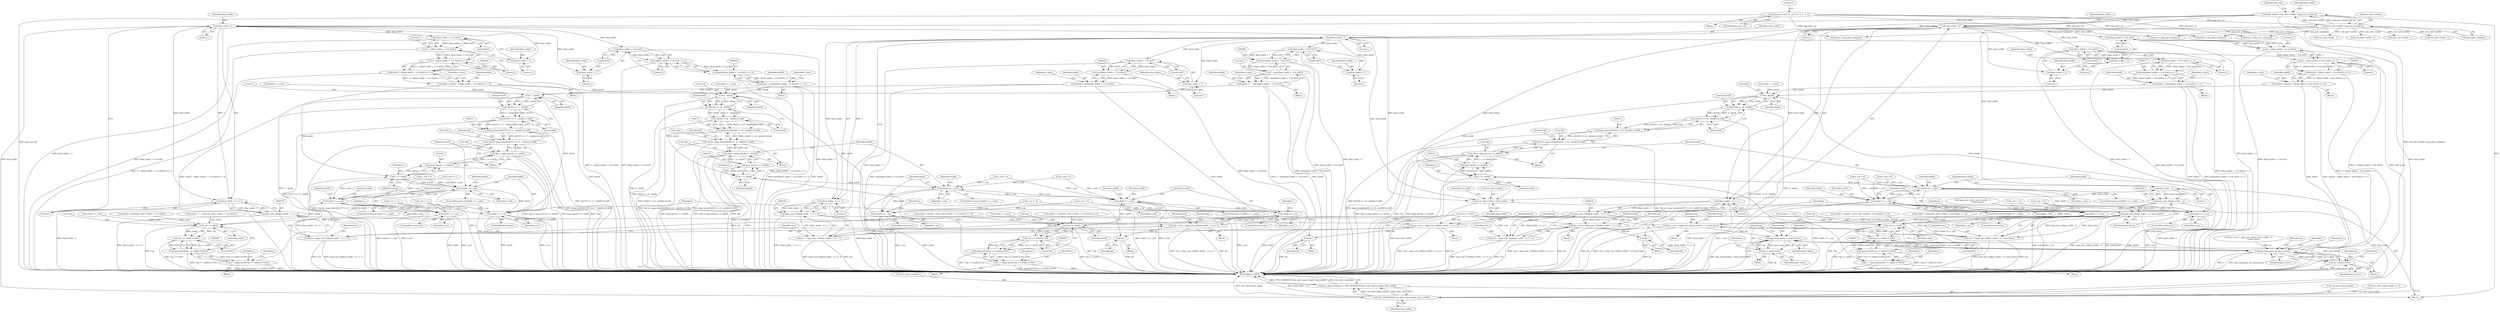 digraph "0_Chrome_7f3d85b096f66870a15b37c2f40b219b2e292693_10@API" {
"1000149" [label="(Call,final_width = row_info->width * png_pass_inc[pass])"];
"1000151" [label="(Call,row_info->width * png_pass_inc[pass])"];
"1000134" [label="(Call,png_pass_inc[7] = {8, 8, 4, 4, 2, 2, 1})"];
"1000187" [label="(Call,final_width - 1)"];
"1000186" [label="(Call,(final_width - 1) >> 3)"];
"1000184" [label="(Call,(png_size_t)((final_width - 1) >> 3))"];
"1000180" [label="(Call,dp = row + (png_size_t)((final_width - 1) >> 3))"];
"1000335" [label="(Call,dp--)"];
"1000182" [label="(Call,row + (png_size_t)((final_width - 1) >> 3))"];
"1000225" [label="(Call,(final_width + 7) & 0x07)"];
"1000223" [label="(Call,(int)((final_width + 7) & 0x07))"];
"1000221" [label="(Call,dshift = (int)((final_width + 7) & 0x07))"];
"1000315" [label="(Call,7 - dshift)"];
"1000313" [label="(Call,0x7f7f >> (7 - dshift))"];
"1000312" [label="(Call,(0x7f7f >> (7 - dshift)) & 0xff)"];
"1000310" [label="(Call,(png_byte)((0x7f7f >> (7 - dshift)) & 0xff))"];
"1000307" [label="(Call,*dp &= (png_byte)((0x7f7f >> (7 - dshift)) & 0xff))"];
"1000319" [label="(Call,*dp |= (png_byte)(v << dshift))"];
"1000324" [label="(Call,v << dshift)"];
"1000322" [label="(Call,(png_byte)(v << dshift))"];
"1000328" [label="(Call,dshift == s_end)"];
"1000338" [label="(Call,dshift += s_inc)"];
"1000342" [label="(Call,sshift == s_end)"];
"1000352" [label="(Call,sshift += s_inc)"];
"1000292" [label="(Call,*sp >> sshift)"];
"1000291" [label="(Call,(*sp >> sshift) & 0x01)"];
"1000289" [label="(Call,(png_byte)((*sp >> sshift) & 0x01))"];
"1000287" [label="(Call,v = (png_byte)((*sp >> sshift) & 0x01))"];
"1000226" [label="(Call,final_width + 7)"];
"1000261" [label="(Call,(final_width + 7) & 0x07)"];
"1000259" [label="(Call,(int)((final_width + 7) & 0x07))"];
"1000257" [label="(Call,7 - (int)((final_width + 7) & 0x07))"];
"1000255" [label="(Call,dshift = 7 - (int)((final_width + 7) & 0x07))"];
"1000262" [label="(Call,final_width + 7)"];
"1000840" [label="(Call,row_info->width = final_width)"];
"1000849" [label="(Call,PNG_ROWBYTES(row_info->pixel_depth, final_width))"];
"1000845" [label="(Call,row_info->rowbytes = PNG_ROWBYTES(row_info->pixel_depth, final_width))"];
"1000380" [label="(Call,final_width - 1)"];
"1000379" [label="(Call,(final_width - 1) >> 2)"];
"1000377" [label="(Call,(png_uint_32)((final_width - 1) >> 2))"];
"1000373" [label="(Call,dp = row + (png_uint_32)((final_width - 1) >> 2))"];
"1000536" [label="(Call,dp--)"];
"1000375" [label="(Call,row + (png_uint_32)((final_width - 1) >> 2))"];
"1000419" [label="(Call,(final_width + 3) & 0x03)"];
"1000418" [label="(Call,((final_width + 3) & 0x03) << 1)"];
"1000416" [label="(Call,(int)(((final_width + 3) & 0x03) << 1))"];
"1000414" [label="(Call,dshift = (int)(((final_width + 3) & 0x03) << 1))"];
"1000516" [label="(Call,6 - dshift)"];
"1000514" [label="(Call,0x3f3f >> (6 - dshift))"];
"1000513" [label="(Call,(0x3f3f >> (6 - dshift)) & 0xff)"];
"1000511" [label="(Call,(png_byte)((0x3f3f >> (6 - dshift)) & 0xff))"];
"1000508" [label="(Call,*dp &= (png_byte)((0x3f3f >> (6 - dshift)) & 0xff))"];
"1000520" [label="(Call,*dp |= (png_byte)(v << dshift))"];
"1000525" [label="(Call,v << dshift)"];
"1000523" [label="(Call,(png_byte)(v << dshift))"];
"1000529" [label="(Call,dshift == s_end)"];
"1000539" [label="(Call,dshift += s_inc)"];
"1000543" [label="(Call,sshift == s_end)"];
"1000553" [label="(Call,sshift += s_inc)"];
"1000493" [label="(Call,*sp >> sshift)"];
"1000492" [label="(Call,(*sp >> sshift) & 0x03)"];
"1000490" [label="(Call,(png_byte)((*sp >> sshift) & 0x03))"];
"1000488" [label="(Call,v = (png_byte)((*sp >> sshift) & 0x03))"];
"1000420" [label="(Call,final_width + 3)"];
"1000459" [label="(Call,(final_width + 3) & 0x03)"];
"1000457" [label="(Call,3 - ((final_width + 3) & 0x03))"];
"1000456" [label="(Call,(3 - ((final_width + 3) & 0x03)) << 1)"];
"1000454" [label="(Call,(int)((3 - ((final_width + 3) & 0x03)) << 1))"];
"1000452" [label="(Call,dshift = (int)((3 - ((final_width + 3) & 0x03)) << 1))"];
"1000460" [label="(Call,final_width + 3)"];
"1000581" [label="(Call,final_width - 1)"];
"1000580" [label="(Call,(final_width - 1) >> 1)"];
"1000578" [label="(Call,(png_size_t)((final_width - 1) >> 1))"];
"1000574" [label="(Call,dp = row + (png_size_t)((final_width - 1) >> 1))"];
"1000737" [label="(Call,dp--)"];
"1000576" [label="(Call,row + (png_size_t)((final_width - 1) >> 1))"];
"1000620" [label="(Call,(final_width + 1) & 0x01)"];
"1000619" [label="(Call,((final_width + 1) & 0x01) << 2)"];
"1000617" [label="(Call,(int)(((final_width + 1) & 0x01) << 2))"];
"1000615" [label="(Call,dshift = (int)(((final_width + 1) & 0x01) << 2))"];
"1000717" [label="(Call,4 - dshift)"];
"1000715" [label="(Call,0xf0f >> (4 - dshift))"];
"1000714" [label="(Call,(0xf0f >> (4 - dshift)) & 0xff)"];
"1000712" [label="(Call,(png_byte)((0xf0f >> (4 - dshift)) & 0xff))"];
"1000709" [label="(Call,*dp &= (png_byte)((0xf0f >> (4 - dshift)) & 0xff))"];
"1000721" [label="(Call,*dp |= (png_byte)(v << dshift))"];
"1000726" [label="(Call,v << dshift)"];
"1000724" [label="(Call,(png_byte)(v << dshift))"];
"1000730" [label="(Call,dshift == s_end)"];
"1000740" [label="(Call,dshift += s_inc)"];
"1000744" [label="(Call,sshift == s_end)"];
"1000754" [label="(Call,sshift += s_inc)"];
"1000693" [label="(Call,*sp >> sshift)"];
"1000692" [label="(Call,(*sp >> sshift) & 0xf)"];
"1000690" [label="(Call,(png_byte)((*sp >> sshift) & 0xf))"];
"1000688" [label="(Call,v = (png_byte)((*sp >> sshift) & 0xf))"];
"1000621" [label="(Call,final_width + 1)"];
"1000660" [label="(Call,(final_width + 1) & 0x01)"];
"1000658" [label="(Call,1 - ((final_width + 1) & 0x01))"];
"1000657" [label="(Call,(1 - ((final_width + 1) & 0x01)) << 2)"];
"1000655" [label="(Call,(int)((1 - ((final_width + 1) & 0x01)) << 2))"];
"1000653" [label="(Call,dshift = (int)((1 - ((final_width + 1) & 0x01)) << 2))"];
"1000661" [label="(Call,final_width + 1)"];
"1000790" [label="(Call,final_width - 1)"];
"1000788" [label="(Call,(png_size_t)(final_width - 1))"];
"1000787" [label="(Call,(png_size_t)(final_width - 1) * pixel_bytes)"];
"1000783" [label="(Call,dp = row + (png_size_t)(final_width - 1) * pixel_bytes)"];
"1000829" [label="(Call,png_memcpy(dp, v, pixel_bytes))"];
"1000815" [label="(Call,png_memcpy(v, sp, pixel_bytes))"];
"1000836" [label="(Call,sp -= pixel_bytes)"];
"1000833" [label="(Call,dp -= pixel_bytes)"];
"1000785" [label="(Call,row + (png_size_t)(final_width - 1) * pixel_bytes)"];
"1000786" [label="(Identifier,row)"];
"1000701" [label="(Identifier,j)"];
"1000382" [label="(Literal,1)"];
"1000257" [label="(Call,7 - (int)((final_width + 7) & 0x07))"];
"1000496" [label="(Identifier,sshift)"];
"1000710" [label="(Call,*dp)"];
"1000326" [label="(Identifier,dshift)"];
"1000513" [label="(Call,(0x3f3f >> (6 - dshift)) & 0xff)"];
"1000295" [label="(Identifier,sshift)"];
"1000730" [label="(Call,dshift == s_end)"];
"1000313" [label="(Call,0x7f7f >> (7 - dshift))"];
"1000690" [label="(Call,(png_byte)((*sp >> sshift) & 0xf))"];
"1000466" [label="(Identifier,s_start)"];
"1000267" [label="(Identifier,s_start)"];
"1000520" [label="(Call,*dp |= (png_byte)(v << dshift))"];
"1000787" [label="(Call,(png_size_t)(final_width - 1) * pixel_bytes)"];
"1000712" [label="(Call,(png_byte)((0xf0f >> (4 - dshift)) & 0xff))"];
"1000662" [label="(Identifier,final_width)"];
"1000829" [label="(Call,png_memcpy(dp, v, pixel_bytes))"];
"1000744" [label="(Call,sshift == s_end)"];
"1000708" [label="(Block,)"];
"1000228" [label="(Literal,7)"];
"1000623" [label="(Literal,1)"];
"1000383" [label="(Literal,2)"];
"1000229" [label="(Literal,0x07)"];
"1000850" [label="(Call,row_info->pixel_depth)"];
"1000269" [label="(Call,s_end = 7)"];
"1000547" [label="(Call,sshift = s_start)"];
"1000511" [label="(Call,(png_byte)((0x3f3f >> (6 - dshift)) & 0xff))"];
"1000137" [label="(Literal,1)"];
"1000255" [label="(Call,dshift = 7 - (int)((final_width + 7) & 0x07))"];
"1000305" [label="(Identifier,j)"];
"1000152" [label="(Call,row_info->width)"];
"1000558" [label="(Block,)"];
"1000468" [label="(Call,s_end = 6)"];
"1000180" [label="(Call,dp = row + (png_size_t)((final_width - 1) >> 3))"];
"1000517" [label="(Literal,6)"];
"1000740" [label="(Call,dshift += s_inc)"];
"1000575" [label="(Identifier,dp)"];
"1000741" [label="(Identifier,dshift)"];
"1000236" [label="(Call,s_inc = -1)"];
"1000329" [label="(Identifier,dshift)"];
"1000696" [label="(Identifier,sshift)"];
"1000521" [label="(Call,*dp)"];
"1000554" [label="(Identifier,sshift)"];
"1000637" [label="(Block,)"];
"1000289" [label="(Call,(png_byte)((*sp >> sshift) & 0x01))"];
"1000743" [label="(ControlStructure,if (sshift == s_end))"];
"1000759" [label="(Block,)"];
"1000420" [label="(Call,final_width + 3)"];
"1000462" [label="(Literal,3)"];
"1000414" [label="(Call,dshift = (int)(((final_width + 3) & 0x03) << 1))"];
"1000416" [label="(Call,(int)(((final_width + 3) & 0x03) << 1))"];
"1000776" [label="(Call,row_info->width - 1)"];
"1000390" [label="(Call,jstop = png_pass_inc[pass])"];
"1000500" [label="(Identifier,j)"];
"1000151" [label="(Call,row_info->width * png_pass_inc[pass])"];
"1000509" [label="(Call,*dp)"];
"1000314" [label="(Literal,0x7f7f)"];
"1000431" [label="(Call,s_inc = -2)"];
"1000854" [label="(MethodReturn,RET)"];
"1000732" [label="(Identifier,s_end)"];
"1000377" [label="(Call,(png_uint_32)((final_width - 1) >> 2))"];
"1000428" [label="(Call,s_end = 0)"];
"1000209" [label="(Block,)"];
"1000325" [label="(Identifier,v)"];
"1000622" [label="(Identifier,final_width)"];
"1000846" [label="(Call,row_info->rowbytes)"];
"1000665" [label="(Literal,2)"];
"1000380" [label="(Call,final_width - 1)"];
"1000391" [label="(Identifier,jstop)"];
"1000135" [label="(Identifier,png_pass_inc)"];
"1000292" [label="(Call,*sp >> sshift)"];
"1000657" [label="(Call,(1 - ((final_width + 1) & 0x01)) << 2)"];
"1000318" [label="(Literal,0xff)"];
"1000456" [label="(Call,(3 - ((final_width + 3) & 0x03)) << 1)"];
"1000291" [label="(Call,(*sp >> sshift) & 0x01)"];
"1000489" [label="(Identifier,v)"];
"1000308" [label="(Call,*dp)"];
"1000454" [label="(Call,(int)((3 - ((final_width + 3) & 0x03)) << 1))"];
"1000150" [label="(Identifier,final_width)"];
"1000336" [label="(Identifier,dp)"];
"1000332" [label="(Call,dshift = s_start)"];
"1000493" [label="(Call,*sp >> sshift)"];
"1000543" [label="(Call,sshift == s_end)"];
"1000351" [label="(ControlStructure,else)"];
"1000288" [label="(Identifier,v)"];
"1000729" [label="(ControlStructure,if (dshift == s_end))"];
"1000333" [label="(Identifier,dshift)"];
"1000327" [label="(ControlStructure,if (dshift == s_end))"];
"1000320" [label="(Call,*dp)"];
"1000754" [label="(Call,sshift += s_inc)"];
"1000506" [label="(Identifier,j)"];
"1000317" [label="(Identifier,dshift)"];
"1000296" [label="(Literal,0x01)"];
"1000337" [label="(ControlStructure,else)"];
"1000322" [label="(Call,(png_byte)(v << dshift))"];
"1000784" [label="(Identifier,dp)"];
"1000746" [label="(Identifier,s_end)"];
"1000263" [label="(Identifier,final_width)"];
"1000621" [label="(Call,final_width + 1)"];
"1000737" [label="(Call,dp--)"];
"1000723" [label="(Identifier,dp)"];
"1000844" [label="(Identifier,final_width)"];
"1000773" [label="(Call,(png_size_t)(row_info->width - 1)\n                * pixel_bytes)"];
"1000593" [label="(Identifier,jstop)"];
"1000658" [label="(Call,1 - ((final_width + 1) & 0x01))"];
"1000818" [label="(Identifier,pixel_bytes)"];
"1000654" [label="(Identifier,dshift)"];
"1000310" [label="(Call,(png_byte)((0x7f7f >> (7 - dshift)) & 0xff))"];
"1000190" [label="(Literal,3)"];
"1000306" [label="(Block,)"];
"1000718" [label="(Literal,4)"];
"1000627" [label="(Identifier,s_start)"];
"1000155" [label="(Call,png_pass_inc[pass])"];
"1000540" [label="(Identifier,dshift)"];
"1000692" [label="(Call,(*sp >> sshift) & 0xf)"];
"1000226" [label="(Call,final_width + 7)"];
"1000534" [label="(Identifier,dshift)"];
"1000716" [label="(Literal,0xf0f)"];
"1000223" [label="(Call,(int)((final_width + 7) & 0x07))"];
"1000796" [label="(Identifier,jstop)"];
"1000415" [label="(Identifier,dshift)"];
"1000663" [label="(Literal,1)"];
"1000519" [label="(Literal,0xff)"];
"1000347" [label="(Identifier,sshift)"];
"1000141" [label="(Call,row != NULL)"];
"1000375" [label="(Call,row + (png_uint_32)((final_width - 1) >> 2))"];
"1000685" [label="(Identifier,i)"];
"1000376" [label="(Identifier,row)"];
"1000714" [label="(Call,(0xf0f >> (4 - dshift)) & 0xff)"];
"1000299" [label="(Identifier,j)"];
"1000833" [label="(Call,dp -= pixel_bytes)"];
"1000324" [label="(Call,v << dshift)"];
"1000339" [label="(Identifier,dshift)"];
"1000526" [label="(Identifier,v)"];
"1000624" [label="(Literal,0x01)"];
"1000181" [label="(Identifier,dp)"];
"1000538" [label="(ControlStructure,else)"];
"1000366" [label="(Call,row_info->width - 1)"];
"1000227" [label="(Identifier,final_width)"];
"1000660" [label="(Call,(final_width + 1) & 0x01)"];
"1000307" [label="(Call,*dp &= (png_byte)((0x7f7f >> (7 - dshift)) & 0xff))"];
"1000134" [label="(Call,png_pass_inc[7] = {8, 8, 4, 4, 2, 2, 1})"];
"1000422" [label="(Literal,3)"];
"1000319" [label="(Call,*dp |= (png_byte)(v << dshift))"];
"1000525" [label="(Call,v << dshift)"];
"1000727" [label="(Identifier,v)"];
"1000827" [label="(Identifier,j)"];
"1000832" [label="(Identifier,pixel_bytes)"];
"1000728" [label="(Identifier,dshift)"];
"1000735" [label="(Identifier,dshift)"];
"1000197" [label="(Call,jstop = png_pass_inc[pass])"];
"1000312" [label="(Call,(0x7f7f >> (7 - dshift)) & 0xff)"];
"1000537" [label="(Identifier,dp)"];
"1000354" [label="(Identifier,s_inc)"];
"1000533" [label="(Call,dshift = s_start)"];
"1000847" [label="(Identifier,row_info)"];
"1000464" [label="(Literal,1)"];
"1000738" [label="(Identifier,dp)"];
"1000286" [label="(Block,)"];
"1000330" [label="(Identifier,s_end)"];
"1000335" [label="(Call,dp--)"];
"1000749" [label="(Identifier,sshift)"];
"1000381" [label="(Identifier,final_width)"];
"1000602" [label="(Call,sshift = (int)(((row_info->width + 1) & 0x01) << 2))"];
"1000233" [label="(Call,s_end = 0)"];
"1000458" [label="(Literal,3)"];
"1000341" [label="(ControlStructure,if (sshift == s_end))"];
"1000164" [label="(Block,)"];
"1000615" [label="(Call,dshift = (int)(((final_width + 1) & 0x01) << 2))"];
"1000261" [label="(Call,(final_width + 7) & 0x07)"];
"1000516" [label="(Call,6 - dshift)"];
"1000541" [label="(Identifier,s_inc)"];
"1000733" [label="(Block,)"];
"1000791" [label="(Identifier,final_width)"];
"1000724" [label="(Call,(png_byte)(v << dshift))"];
"1000225" [label="(Call,(final_width + 7) & 0x07)"];
"1000577" [label="(Identifier,row)"];
"1000494" [label="(Call,*sp)"];
"1000581" [label="(Call,final_width - 1)"];
"1000400" [label="(Block,)"];
"1000783" [label="(Call,dp = row + (png_size_t)(final_width - 1) * pixel_bytes)"];
"1000357" [label="(Block,)"];
"1000160" [label="(Identifier,row_info)"];
"1000346" [label="(Call,sshift = s_start)"];
"1000555" [label="(Identifier,s_inc)"];
"1000264" [label="(Literal,7)"];
"1000653" [label="(Call,dshift = (int)((1 - ((final_width + 1) & 0x01)) << 2))"];
"1000601" [label="(Block,)"];
"1000795" [label="(Call,jstop = png_pass_inc[pass])"];
"1000437" [label="(Call,sshift = (int)((3 - ((row_info->width + 3) & 0x03)) << 1))"];
"1000686" [label="(Block,)"];
"1000536" [label="(Call,dp--)"];
"1000840" [label="(Call,row_info->width = final_width)"];
"1000616" [label="(Identifier,dshift)"];
"1000321" [label="(Identifier,dp)"];
"1000343" [label="(Identifier,sshift)"];
"1000785" [label="(Call,row + (png_size_t)(final_width - 1) * pixel_bytes)"];
"1000328" [label="(Call,dshift == s_end)"];
"1000693" [label="(Call,*sp >> sshift)"];
"1000707" [label="(Identifier,j)"];
"1000189" [label="(Literal,1)"];
"1000742" [label="(Identifier,s_inc)"];
"1000715" [label="(Call,0xf0f >> (4 - dshift))"];
"1000812" [label="(Block,)"];
"1000374" [label="(Identifier,dp)"];
"1000272" [label="(Call,s_inc = 1)"];
"1000667" [label="(Identifier,s_start)"];
"1000373" [label="(Call,dp = row + (png_uint_32)((final_width - 1) >> 2))"];
"1000262" [label="(Call,final_width + 7)"];
"1000788" [label="(Call,(png_size_t)(final_width - 1))"];
"1000259" [label="(Call,(int)((final_width + 7) & 0x07))"];
"1000379" [label="(Call,(final_width - 1) >> 2)"];
"1000492" [label="(Call,(*sp >> sshift) & 0x03)"];
"1000344" [label="(Identifier,s_end)"];
"1000753" [label="(ControlStructure,else)"];
"1000421" [label="(Identifier,final_width)"];
"1000769" [label="(Call,sp = row + (png_size_t)(row_info->width - 1)\n                * pixel_bytes)"];
"1000222" [label="(Identifier,dshift)"];
"1000518" [label="(Identifier,dshift)"];
"1000490" [label="(Call,(png_byte)((*sp >> sshift) & 0x03))"];
"1000539" [label="(Call,dshift += s_inc)"];
"1000488" [label="(Call,v = (png_byte)((*sp >> sshift) & 0x03))"];
"1000426" [label="(Identifier,s_start)"];
"1000792" [label="(Literal,1)"];
"1000210" [label="(Call,sshift = (int)((row_info->width + 7) & 0x07))"];
"1000198" [label="(Identifier,jstop)"];
"1000423" [label="(Literal,0x03)"];
"1000497" [label="(Literal,0x03)"];
"1000484" [label="(Identifier,i)"];
"1000338" [label="(Call,dshift += s_inc)"];
"1000837" [label="(Identifier,sp)"];
"1000514" [label="(Call,0x3f3f >> (6 - dshift))"];
"1000582" [label="(Identifier,final_width)"];
"1000638" [label="(Call,sshift = (int)((1 - ((row_info->width + 1) & 0x01)) << 2))"];
"1000632" [label="(Call,s_inc = -4)"];
"1000460" [label="(Call,final_width + 3)"];
"1000578" [label="(Call,(png_size_t)((final_width - 1) >> 1))"];
"1000530" [label="(Identifier,dshift)"];
"1000353" [label="(Identifier,sshift)"];
"1000471" [label="(Call,s_inc = 2)"];
"1000315" [label="(Call,7 - dshift)"];
"1000285" [label="(Identifier,i)"];
"1000544" [label="(Identifier,sshift)"];
"1000342" [label="(Call,sshift == s_end)"];
"1000583" [label="(Literal,1)"];
"1000722" [label="(Call,*dp)"];
"1000756" [label="(Identifier,s_inc)"];
"1000453" [label="(Identifier,dshift)"];
"1000352" [label="(Call,sshift += s_inc)"];
"1000187" [label="(Call,final_width - 1)"];
"1000436" [label="(Block,)"];
"1000721" [label="(Call,*dp |= (png_byte)(v << dshift))"];
"1000105" [label="(Block,)"];
"1000748" [label="(Call,sshift = s_start)"];
"1000755" [label="(Identifier,sshift)"];
"1000485" [label="(Block,)"];
"1000508" [label="(Call,*dp &= (png_byte)((0x3f3f >> (6 - dshift)) & 0xff))"];
"1000853" [label="(Identifier,final_width)"];
"1000242" [label="(Call,sshift = 7 - (int)((row_info->width + 7) & 0x07))"];
"1000688" [label="(Call,v = (png_byte)((*sp >> sshift) & 0xf))"];
"1000717" [label="(Call,4 - dshift)"];
"1000831" [label="(Identifier,v)"];
"1000316" [label="(Literal,7)"];
"1000793" [label="(Identifier,pixel_bytes)"];
"1000580" [label="(Call,(final_width - 1) >> 1)"];
"1000828" [label="(Block,)"];
"1000815" [label="(Call,png_memcpy(v, sp, pixel_bytes))"];
"1000258" [label="(Literal,7)"];
"1000507" [label="(Block,)"];
"1000617" [label="(Call,(int)(((final_width + 1) & 0x01) << 2))"];
"1000731" [label="(Identifier,dshift)"];
"1000625" [label="(Literal,2)"];
"1000661" [label="(Call,final_width + 1)"];
"1000592" [label="(Call,jstop = png_pass_inc[pass])"];
"1000293" [label="(Call,*sp)"];
"1000173" [label="(Call,row_info->width - 1)"];
"1000515" [label="(Literal,0x3f3f)"];
"1000763" [label="(Call,row_info->pixel_depth >> 3)"];
"1000529" [label="(Call,dshift == s_end)"];
"1000461" [label="(Identifier,final_width)"];
"1000182" [label="(Call,row + (png_size_t)((final_width - 1) >> 3))"];
"1000527" [label="(Identifier,dshift)"];
"1000790" [label="(Call,final_width - 1)"];
"1000331" [label="(Block,)"];
"1000567" [label="(Call,row_info->width - 1)"];
"1000720" [label="(Literal,0xff)"];
"1000287" [label="(Call,v = (png_byte)((*sp >> sshift) & 0x01))"];
"1000672" [label="(Call,s_inc = 4)"];
"1000265" [label="(Literal,0x07)"];
"1000811" [label="(Identifier,i)"];
"1000424" [label="(Literal,1)"];
"1000231" [label="(Identifier,s_start)"];
"1000694" [label="(Call,*sp)"];
"1000553" [label="(Call,sshift += s_inc)"];
"1000619" [label="(Call,((final_width + 1) & 0x01) << 2)"];
"1000836" [label="(Call,sp -= pixel_bytes)"];
"1000845" [label="(Call,row_info->rowbytes = PNG_ROWBYTES(row_info->pixel_depth, final_width))"];
"1000419" [label="(Call,(final_width + 3) & 0x03)"];
"1000817" [label="(Identifier,sp)"];
"1000745" [label="(Identifier,sshift)"];
"1000147" [label="(Block,)"];
"1000452" [label="(Call,dshift = (int)((3 - ((final_width + 3) & 0x03)) << 1))"];
"1000463" [label="(Literal,0x03)"];
"1000531" [label="(Identifier,s_end)"];
"1000739" [label="(ControlStructure,else)"];
"1000821" [label="(Identifier,j)"];
"1000340" [label="(Identifier,s_inc)"];
"1000459" [label="(Call,(final_width + 3) & 0x03)"];
"1000221" [label="(Call,dshift = (int)((final_width + 7) & 0x07))"];
"1000542" [label="(ControlStructure,if (sshift == s_end))"];
"1000183" [label="(Identifier,row)"];
"1000256" [label="(Identifier,dshift)"];
"1000841" [label="(Call,row_info->width)"];
"1000689" [label="(Identifier,v)"];
"1000849" [label="(Call,PNG_ROWBYTES(row_info->pixel_depth, final_width))"];
"1000418" [label="(Call,((final_width + 3) & 0x03) << 1)"];
"1000655" [label="(Call,(int)((1 - ((final_width + 1) & 0x01)) << 2))"];
"1000523" [label="(Call,(png_byte)(v << dshift))"];
"1000835" [label="(Identifier,pixel_bytes)"];
"1000528" [label="(ControlStructure,if (dshift == s_end))"];
"1000552" [label="(ControlStructure,else)"];
"1000401" [label="(Call,sshift = (int)(((row_info->width + 3) & 0x03) << 1))"];
"1000620" [label="(Call,(final_width + 1) & 0x01)"];
"1000838" [label="(Identifier,pixel_bytes)"];
"1000719" [label="(Identifier,dshift)"];
"1000734" [label="(Call,dshift = s_start)"];
"1000576" [label="(Call,row + (png_size_t)((final_width - 1) >> 1))"];
"1000545" [label="(Identifier,s_end)"];
"1000629" [label="(Call,s_end = 0)"];
"1000574" [label="(Call,dp = row + (png_size_t)((final_width - 1) >> 1))"];
"1000659" [label="(Literal,1)"];
"1000188" [label="(Identifier,final_width)"];
"1000709" [label="(Call,*dp &= (png_byte)((0xf0f >> (4 - dshift)) & 0xff))"];
"1000186" [label="(Call,(final_width - 1) >> 3)"];
"1000697" [label="(Literal,0xf)"];
"1000834" [label="(Identifier,dp)"];
"1000669" [label="(Call,s_end = 4)"];
"1000457" [label="(Call,3 - ((final_width + 3) & 0x03))"];
"1000241" [label="(Block,)"];
"1000149" [label="(Call,final_width = row_info->width * png_pass_inc[pass])"];
"1000584" [label="(Literal,1)"];
"1000726" [label="(Call,v << dshift)"];
"1000664" [label="(Literal,0x01)"];
"1000548" [label="(Identifier,sshift)"];
"1000816" [label="(Identifier,v)"];
"1000532" [label="(Block,)"];
"1000830" [label="(Identifier,dp)"];
"1000522" [label="(Identifier,dp)"];
"1000184" [label="(Call,(png_size_t)((final_width - 1) >> 3))"];
"1000149" -> "1000147"  [label="AST: "];
"1000149" -> "1000151"  [label="CFG: "];
"1000150" -> "1000149"  [label="AST: "];
"1000151" -> "1000149"  [label="AST: "];
"1000160" -> "1000149"  [label="CFG: "];
"1000149" -> "1000854"  [label="DDG: row_info->width * png_pass_inc[pass]"];
"1000151" -> "1000149"  [label="DDG: row_info->width"];
"1000151" -> "1000149"  [label="DDG: png_pass_inc[pass]"];
"1000149" -> "1000187"  [label="DDG: final_width"];
"1000149" -> "1000380"  [label="DDG: final_width"];
"1000149" -> "1000581"  [label="DDG: final_width"];
"1000149" -> "1000790"  [label="DDG: final_width"];
"1000151" -> "1000155"  [label="CFG: "];
"1000152" -> "1000151"  [label="AST: "];
"1000155" -> "1000151"  [label="AST: "];
"1000134" -> "1000151"  [label="DDG: png_pass_inc"];
"1000151" -> "1000173"  [label="DDG: row_info->width"];
"1000151" -> "1000197"  [label="DDG: png_pass_inc[pass]"];
"1000151" -> "1000366"  [label="DDG: row_info->width"];
"1000151" -> "1000390"  [label="DDG: png_pass_inc[pass]"];
"1000151" -> "1000567"  [label="DDG: row_info->width"];
"1000151" -> "1000592"  [label="DDG: png_pass_inc[pass]"];
"1000151" -> "1000776"  [label="DDG: row_info->width"];
"1000151" -> "1000795"  [label="DDG: png_pass_inc[pass]"];
"1000134" -> "1000105"  [label="AST: "];
"1000134" -> "1000135"  [label="CFG: "];
"1000135" -> "1000134"  [label="AST: "];
"1000137" -> "1000134"  [label="CFG: "];
"1000134" -> "1000854"  [label="DDG: png_pass_inc"];
"1000134" -> "1000197"  [label="DDG: png_pass_inc"];
"1000134" -> "1000390"  [label="DDG: png_pass_inc"];
"1000134" -> "1000592"  [label="DDG: png_pass_inc"];
"1000134" -> "1000795"  [label="DDG: png_pass_inc"];
"1000187" -> "1000186"  [label="AST: "];
"1000187" -> "1000189"  [label="CFG: "];
"1000188" -> "1000187"  [label="AST: "];
"1000189" -> "1000187"  [label="AST: "];
"1000190" -> "1000187"  [label="CFG: "];
"1000187" -> "1000186"  [label="DDG: final_width"];
"1000187" -> "1000186"  [label="DDG: 1"];
"1000187" -> "1000225"  [label="DDG: final_width"];
"1000187" -> "1000226"  [label="DDG: final_width"];
"1000187" -> "1000261"  [label="DDG: final_width"];
"1000187" -> "1000262"  [label="DDG: final_width"];
"1000187" -> "1000840"  [label="DDG: final_width"];
"1000187" -> "1000849"  [label="DDG: final_width"];
"1000186" -> "1000184"  [label="AST: "];
"1000186" -> "1000190"  [label="CFG: "];
"1000190" -> "1000186"  [label="AST: "];
"1000184" -> "1000186"  [label="CFG: "];
"1000186" -> "1000854"  [label="DDG: final_width - 1"];
"1000186" -> "1000184"  [label="DDG: final_width - 1"];
"1000186" -> "1000184"  [label="DDG: 3"];
"1000184" -> "1000182"  [label="AST: "];
"1000185" -> "1000184"  [label="AST: "];
"1000182" -> "1000184"  [label="CFG: "];
"1000184" -> "1000854"  [label="DDG: (final_width - 1) >> 3"];
"1000184" -> "1000180"  [label="DDG: (final_width - 1) >> 3"];
"1000184" -> "1000182"  [label="DDG: (final_width - 1) >> 3"];
"1000180" -> "1000164"  [label="AST: "];
"1000180" -> "1000182"  [label="CFG: "];
"1000181" -> "1000180"  [label="AST: "];
"1000182" -> "1000180"  [label="AST: "];
"1000198" -> "1000180"  [label="CFG: "];
"1000180" -> "1000854"  [label="DDG: row + (png_size_t)((final_width - 1) >> 3)"];
"1000180" -> "1000854"  [label="DDG: dp"];
"1000141" -> "1000180"  [label="DDG: row"];
"1000180" -> "1000335"  [label="DDG: dp"];
"1000335" -> "1000331"  [label="AST: "];
"1000335" -> "1000336"  [label="CFG: "];
"1000336" -> "1000335"  [label="AST: "];
"1000305" -> "1000335"  [label="CFG: "];
"1000335" -> "1000854"  [label="DDG: dp"];
"1000183" -> "1000182"  [label="AST: "];
"1000182" -> "1000854"  [label="DDG: (png_size_t)((final_width - 1) >> 3)"];
"1000182" -> "1000854"  [label="DDG: row"];
"1000141" -> "1000182"  [label="DDG: row"];
"1000225" -> "1000223"  [label="AST: "];
"1000225" -> "1000229"  [label="CFG: "];
"1000226" -> "1000225"  [label="AST: "];
"1000229" -> "1000225"  [label="AST: "];
"1000223" -> "1000225"  [label="CFG: "];
"1000225" -> "1000854"  [label="DDG: final_width + 7"];
"1000225" -> "1000223"  [label="DDG: final_width + 7"];
"1000225" -> "1000223"  [label="DDG: 0x07"];
"1000223" -> "1000221"  [label="AST: "];
"1000224" -> "1000223"  [label="AST: "];
"1000221" -> "1000223"  [label="CFG: "];
"1000223" -> "1000854"  [label="DDG: (final_width + 7) & 0x07"];
"1000223" -> "1000221"  [label="DDG: (final_width + 7) & 0x07"];
"1000221" -> "1000209"  [label="AST: "];
"1000222" -> "1000221"  [label="AST: "];
"1000231" -> "1000221"  [label="CFG: "];
"1000221" -> "1000854"  [label="DDG: (int)((final_width + 7) & 0x07)"];
"1000221" -> "1000854"  [label="DDG: dshift"];
"1000221" -> "1000315"  [label="DDG: dshift"];
"1000315" -> "1000313"  [label="AST: "];
"1000315" -> "1000317"  [label="CFG: "];
"1000316" -> "1000315"  [label="AST: "];
"1000317" -> "1000315"  [label="AST: "];
"1000313" -> "1000315"  [label="CFG: "];
"1000315" -> "1000313"  [label="DDG: 7"];
"1000315" -> "1000313"  [label="DDG: dshift"];
"1000338" -> "1000315"  [label="DDG: dshift"];
"1000332" -> "1000315"  [label="DDG: dshift"];
"1000255" -> "1000315"  [label="DDG: dshift"];
"1000315" -> "1000324"  [label="DDG: dshift"];
"1000313" -> "1000312"  [label="AST: "];
"1000314" -> "1000313"  [label="AST: "];
"1000318" -> "1000313"  [label="CFG: "];
"1000313" -> "1000854"  [label="DDG: 7 - dshift"];
"1000313" -> "1000312"  [label="DDG: 0x7f7f"];
"1000313" -> "1000312"  [label="DDG: 7 - dshift"];
"1000312" -> "1000310"  [label="AST: "];
"1000312" -> "1000318"  [label="CFG: "];
"1000318" -> "1000312"  [label="AST: "];
"1000310" -> "1000312"  [label="CFG: "];
"1000312" -> "1000854"  [label="DDG: 0x7f7f >> (7 - dshift)"];
"1000312" -> "1000310"  [label="DDG: 0x7f7f >> (7 - dshift)"];
"1000312" -> "1000310"  [label="DDG: 0xff"];
"1000310" -> "1000307"  [label="AST: "];
"1000311" -> "1000310"  [label="AST: "];
"1000307" -> "1000310"  [label="CFG: "];
"1000310" -> "1000854"  [label="DDG: (0x7f7f >> (7 - dshift)) & 0xff"];
"1000310" -> "1000307"  [label="DDG: (0x7f7f >> (7 - dshift)) & 0xff"];
"1000307" -> "1000306"  [label="AST: "];
"1000308" -> "1000307"  [label="AST: "];
"1000321" -> "1000307"  [label="CFG: "];
"1000307" -> "1000854"  [label="DDG: (png_byte)((0x7f7f >> (7 - dshift)) & 0xff)"];
"1000307" -> "1000854"  [label="DDG: *dp &= (png_byte)((0x7f7f >> (7 - dshift)) & 0xff)"];
"1000319" -> "1000307"  [label="DDG: *dp"];
"1000307" -> "1000319"  [label="DDG: *dp"];
"1000319" -> "1000306"  [label="AST: "];
"1000319" -> "1000322"  [label="CFG: "];
"1000320" -> "1000319"  [label="AST: "];
"1000322" -> "1000319"  [label="AST: "];
"1000329" -> "1000319"  [label="CFG: "];
"1000319" -> "1000854"  [label="DDG: *dp |= (png_byte)(v << dshift)"];
"1000319" -> "1000854"  [label="DDG: (png_byte)(v << dshift)"];
"1000319" -> "1000854"  [label="DDG: *dp"];
"1000322" -> "1000319"  [label="DDG: v << dshift"];
"1000324" -> "1000322"  [label="AST: "];
"1000324" -> "1000326"  [label="CFG: "];
"1000325" -> "1000324"  [label="AST: "];
"1000326" -> "1000324"  [label="AST: "];
"1000322" -> "1000324"  [label="CFG: "];
"1000324" -> "1000854"  [label="DDG: v"];
"1000324" -> "1000322"  [label="DDG: v"];
"1000324" -> "1000322"  [label="DDG: dshift"];
"1000287" -> "1000324"  [label="DDG: v"];
"1000324" -> "1000328"  [label="DDG: dshift"];
"1000323" -> "1000322"  [label="AST: "];
"1000322" -> "1000854"  [label="DDG: v << dshift"];
"1000328" -> "1000327"  [label="AST: "];
"1000328" -> "1000330"  [label="CFG: "];
"1000329" -> "1000328"  [label="AST: "];
"1000330" -> "1000328"  [label="AST: "];
"1000333" -> "1000328"  [label="CFG: "];
"1000339" -> "1000328"  [label="CFG: "];
"1000328" -> "1000854"  [label="DDG: dshift == s_end"];
"1000342" -> "1000328"  [label="DDG: s_end"];
"1000233" -> "1000328"  [label="DDG: s_end"];
"1000269" -> "1000328"  [label="DDG: s_end"];
"1000328" -> "1000338"  [label="DDG: dshift"];
"1000328" -> "1000342"  [label="DDG: s_end"];
"1000338" -> "1000337"  [label="AST: "];
"1000338" -> "1000340"  [label="CFG: "];
"1000339" -> "1000338"  [label="AST: "];
"1000340" -> "1000338"  [label="AST: "];
"1000305" -> "1000338"  [label="CFG: "];
"1000338" -> "1000854"  [label="DDG: dshift"];
"1000338" -> "1000854"  [label="DDG: s_inc"];
"1000236" -> "1000338"  [label="DDG: s_inc"];
"1000272" -> "1000338"  [label="DDG: s_inc"];
"1000342" -> "1000341"  [label="AST: "];
"1000342" -> "1000344"  [label="CFG: "];
"1000343" -> "1000342"  [label="AST: "];
"1000344" -> "1000342"  [label="AST: "];
"1000347" -> "1000342"  [label="CFG: "];
"1000353" -> "1000342"  [label="CFG: "];
"1000342" -> "1000854"  [label="DDG: s_end"];
"1000342" -> "1000854"  [label="DDG: sshift == s_end"];
"1000292" -> "1000342"  [label="DDG: sshift"];
"1000233" -> "1000342"  [label="DDG: s_end"];
"1000269" -> "1000342"  [label="DDG: s_end"];
"1000342" -> "1000352"  [label="DDG: sshift"];
"1000352" -> "1000351"  [label="AST: "];
"1000352" -> "1000354"  [label="CFG: "];
"1000353" -> "1000352"  [label="AST: "];
"1000354" -> "1000352"  [label="AST: "];
"1000285" -> "1000352"  [label="CFG: "];
"1000352" -> "1000854"  [label="DDG: sshift"];
"1000352" -> "1000854"  [label="DDG: s_inc"];
"1000352" -> "1000292"  [label="DDG: sshift"];
"1000236" -> "1000352"  [label="DDG: s_inc"];
"1000272" -> "1000352"  [label="DDG: s_inc"];
"1000292" -> "1000291"  [label="AST: "];
"1000292" -> "1000295"  [label="CFG: "];
"1000293" -> "1000292"  [label="AST: "];
"1000295" -> "1000292"  [label="AST: "];
"1000296" -> "1000292"  [label="CFG: "];
"1000292" -> "1000854"  [label="DDG: *sp"];
"1000292" -> "1000291"  [label="DDG: *sp"];
"1000292" -> "1000291"  [label="DDG: sshift"];
"1000346" -> "1000292"  [label="DDG: sshift"];
"1000210" -> "1000292"  [label="DDG: sshift"];
"1000242" -> "1000292"  [label="DDG: sshift"];
"1000291" -> "1000289"  [label="AST: "];
"1000291" -> "1000296"  [label="CFG: "];
"1000296" -> "1000291"  [label="AST: "];
"1000289" -> "1000291"  [label="CFG: "];
"1000291" -> "1000854"  [label="DDG: *sp >> sshift"];
"1000291" -> "1000289"  [label="DDG: *sp >> sshift"];
"1000291" -> "1000289"  [label="DDG: 0x01"];
"1000289" -> "1000287"  [label="AST: "];
"1000290" -> "1000289"  [label="AST: "];
"1000287" -> "1000289"  [label="CFG: "];
"1000289" -> "1000854"  [label="DDG: (*sp >> sshift) & 0x01"];
"1000289" -> "1000287"  [label="DDG: (*sp >> sshift) & 0x01"];
"1000287" -> "1000286"  [label="AST: "];
"1000288" -> "1000287"  [label="AST: "];
"1000299" -> "1000287"  [label="CFG: "];
"1000287" -> "1000854"  [label="DDG: (png_byte)((*sp >> sshift) & 0x01)"];
"1000287" -> "1000854"  [label="DDG: v"];
"1000226" -> "1000228"  [label="CFG: "];
"1000227" -> "1000226"  [label="AST: "];
"1000228" -> "1000226"  [label="AST: "];
"1000229" -> "1000226"  [label="CFG: "];
"1000261" -> "1000259"  [label="AST: "];
"1000261" -> "1000265"  [label="CFG: "];
"1000262" -> "1000261"  [label="AST: "];
"1000265" -> "1000261"  [label="AST: "];
"1000259" -> "1000261"  [label="CFG: "];
"1000261" -> "1000854"  [label="DDG: final_width + 7"];
"1000261" -> "1000259"  [label="DDG: final_width + 7"];
"1000261" -> "1000259"  [label="DDG: 0x07"];
"1000259" -> "1000257"  [label="AST: "];
"1000260" -> "1000259"  [label="AST: "];
"1000257" -> "1000259"  [label="CFG: "];
"1000259" -> "1000854"  [label="DDG: (final_width + 7) & 0x07"];
"1000259" -> "1000257"  [label="DDG: (final_width + 7) & 0x07"];
"1000257" -> "1000255"  [label="AST: "];
"1000258" -> "1000257"  [label="AST: "];
"1000255" -> "1000257"  [label="CFG: "];
"1000257" -> "1000854"  [label="DDG: (int)((final_width + 7) & 0x07)"];
"1000257" -> "1000255"  [label="DDG: 7"];
"1000257" -> "1000255"  [label="DDG: (int)((final_width + 7) & 0x07)"];
"1000255" -> "1000241"  [label="AST: "];
"1000256" -> "1000255"  [label="AST: "];
"1000267" -> "1000255"  [label="CFG: "];
"1000255" -> "1000854"  [label="DDG: 7 - (int)((final_width + 7) & 0x07)"];
"1000255" -> "1000854"  [label="DDG: dshift"];
"1000262" -> "1000264"  [label="CFG: "];
"1000263" -> "1000262"  [label="AST: "];
"1000264" -> "1000262"  [label="AST: "];
"1000265" -> "1000262"  [label="CFG: "];
"1000840" -> "1000147"  [label="AST: "];
"1000840" -> "1000844"  [label="CFG: "];
"1000841" -> "1000840"  [label="AST: "];
"1000844" -> "1000840"  [label="AST: "];
"1000847" -> "1000840"  [label="CFG: "];
"1000840" -> "1000854"  [label="DDG: row_info->width"];
"1000790" -> "1000840"  [label="DDG: final_width"];
"1000581" -> "1000840"  [label="DDG: final_width"];
"1000380" -> "1000840"  [label="DDG: final_width"];
"1000849" -> "1000845"  [label="AST: "];
"1000849" -> "1000853"  [label="CFG: "];
"1000850" -> "1000849"  [label="AST: "];
"1000853" -> "1000849"  [label="AST: "];
"1000845" -> "1000849"  [label="CFG: "];
"1000849" -> "1000854"  [label="DDG: row_info->pixel_depth"];
"1000849" -> "1000854"  [label="DDG: final_width"];
"1000849" -> "1000845"  [label="DDG: row_info->pixel_depth"];
"1000849" -> "1000845"  [label="DDG: final_width"];
"1000763" -> "1000849"  [label="DDG: row_info->pixel_depth"];
"1000790" -> "1000849"  [label="DDG: final_width"];
"1000581" -> "1000849"  [label="DDG: final_width"];
"1000380" -> "1000849"  [label="DDG: final_width"];
"1000845" -> "1000147"  [label="AST: "];
"1000846" -> "1000845"  [label="AST: "];
"1000854" -> "1000845"  [label="CFG: "];
"1000845" -> "1000854"  [label="DDG: PNG_ROWBYTES(row_info->pixel_depth, final_width)"];
"1000845" -> "1000854"  [label="DDG: row_info->rowbytes"];
"1000380" -> "1000379"  [label="AST: "];
"1000380" -> "1000382"  [label="CFG: "];
"1000381" -> "1000380"  [label="AST: "];
"1000382" -> "1000380"  [label="AST: "];
"1000383" -> "1000380"  [label="CFG: "];
"1000380" -> "1000379"  [label="DDG: final_width"];
"1000380" -> "1000379"  [label="DDG: 1"];
"1000380" -> "1000419"  [label="DDG: final_width"];
"1000380" -> "1000420"  [label="DDG: final_width"];
"1000380" -> "1000459"  [label="DDG: final_width"];
"1000380" -> "1000460"  [label="DDG: final_width"];
"1000379" -> "1000377"  [label="AST: "];
"1000379" -> "1000383"  [label="CFG: "];
"1000383" -> "1000379"  [label="AST: "];
"1000377" -> "1000379"  [label="CFG: "];
"1000379" -> "1000854"  [label="DDG: final_width - 1"];
"1000379" -> "1000377"  [label="DDG: final_width - 1"];
"1000379" -> "1000377"  [label="DDG: 2"];
"1000377" -> "1000375"  [label="AST: "];
"1000378" -> "1000377"  [label="AST: "];
"1000375" -> "1000377"  [label="CFG: "];
"1000377" -> "1000854"  [label="DDG: (final_width - 1) >> 2"];
"1000377" -> "1000373"  [label="DDG: (final_width - 1) >> 2"];
"1000377" -> "1000375"  [label="DDG: (final_width - 1) >> 2"];
"1000373" -> "1000357"  [label="AST: "];
"1000373" -> "1000375"  [label="CFG: "];
"1000374" -> "1000373"  [label="AST: "];
"1000375" -> "1000373"  [label="AST: "];
"1000391" -> "1000373"  [label="CFG: "];
"1000373" -> "1000854"  [label="DDG: row + (png_uint_32)((final_width - 1) >> 2)"];
"1000373" -> "1000854"  [label="DDG: dp"];
"1000141" -> "1000373"  [label="DDG: row"];
"1000373" -> "1000536"  [label="DDG: dp"];
"1000536" -> "1000532"  [label="AST: "];
"1000536" -> "1000537"  [label="CFG: "];
"1000537" -> "1000536"  [label="AST: "];
"1000506" -> "1000536"  [label="CFG: "];
"1000536" -> "1000854"  [label="DDG: dp"];
"1000376" -> "1000375"  [label="AST: "];
"1000375" -> "1000854"  [label="DDG: row"];
"1000375" -> "1000854"  [label="DDG: (png_uint_32)((final_width - 1) >> 2)"];
"1000141" -> "1000375"  [label="DDG: row"];
"1000419" -> "1000418"  [label="AST: "];
"1000419" -> "1000423"  [label="CFG: "];
"1000420" -> "1000419"  [label="AST: "];
"1000423" -> "1000419"  [label="AST: "];
"1000424" -> "1000419"  [label="CFG: "];
"1000419" -> "1000854"  [label="DDG: final_width + 3"];
"1000419" -> "1000418"  [label="DDG: final_width + 3"];
"1000419" -> "1000418"  [label="DDG: 0x03"];
"1000418" -> "1000416"  [label="AST: "];
"1000418" -> "1000424"  [label="CFG: "];
"1000424" -> "1000418"  [label="AST: "];
"1000416" -> "1000418"  [label="CFG: "];
"1000418" -> "1000854"  [label="DDG: (final_width + 3) & 0x03"];
"1000418" -> "1000416"  [label="DDG: (final_width + 3) & 0x03"];
"1000418" -> "1000416"  [label="DDG: 1"];
"1000416" -> "1000414"  [label="AST: "];
"1000417" -> "1000416"  [label="AST: "];
"1000414" -> "1000416"  [label="CFG: "];
"1000416" -> "1000854"  [label="DDG: ((final_width + 3) & 0x03) << 1"];
"1000416" -> "1000414"  [label="DDG: ((final_width + 3) & 0x03) << 1"];
"1000414" -> "1000400"  [label="AST: "];
"1000415" -> "1000414"  [label="AST: "];
"1000426" -> "1000414"  [label="CFG: "];
"1000414" -> "1000854"  [label="DDG: (int)(((final_width + 3) & 0x03) << 1)"];
"1000414" -> "1000854"  [label="DDG: dshift"];
"1000414" -> "1000516"  [label="DDG: dshift"];
"1000516" -> "1000514"  [label="AST: "];
"1000516" -> "1000518"  [label="CFG: "];
"1000517" -> "1000516"  [label="AST: "];
"1000518" -> "1000516"  [label="AST: "];
"1000514" -> "1000516"  [label="CFG: "];
"1000516" -> "1000514"  [label="DDG: 6"];
"1000516" -> "1000514"  [label="DDG: dshift"];
"1000539" -> "1000516"  [label="DDG: dshift"];
"1000452" -> "1000516"  [label="DDG: dshift"];
"1000533" -> "1000516"  [label="DDG: dshift"];
"1000516" -> "1000525"  [label="DDG: dshift"];
"1000514" -> "1000513"  [label="AST: "];
"1000515" -> "1000514"  [label="AST: "];
"1000519" -> "1000514"  [label="CFG: "];
"1000514" -> "1000854"  [label="DDG: 6 - dshift"];
"1000514" -> "1000513"  [label="DDG: 0x3f3f"];
"1000514" -> "1000513"  [label="DDG: 6 - dshift"];
"1000513" -> "1000511"  [label="AST: "];
"1000513" -> "1000519"  [label="CFG: "];
"1000519" -> "1000513"  [label="AST: "];
"1000511" -> "1000513"  [label="CFG: "];
"1000513" -> "1000854"  [label="DDG: 0x3f3f >> (6 - dshift)"];
"1000513" -> "1000511"  [label="DDG: 0x3f3f >> (6 - dshift)"];
"1000513" -> "1000511"  [label="DDG: 0xff"];
"1000511" -> "1000508"  [label="AST: "];
"1000512" -> "1000511"  [label="AST: "];
"1000508" -> "1000511"  [label="CFG: "];
"1000511" -> "1000854"  [label="DDG: (0x3f3f >> (6 - dshift)) & 0xff"];
"1000511" -> "1000508"  [label="DDG: (0x3f3f >> (6 - dshift)) & 0xff"];
"1000508" -> "1000507"  [label="AST: "];
"1000509" -> "1000508"  [label="AST: "];
"1000522" -> "1000508"  [label="CFG: "];
"1000508" -> "1000854"  [label="DDG: (png_byte)((0x3f3f >> (6 - dshift)) & 0xff)"];
"1000508" -> "1000854"  [label="DDG: *dp &= (png_byte)((0x3f3f >> (6 - dshift)) & 0xff)"];
"1000520" -> "1000508"  [label="DDG: *dp"];
"1000508" -> "1000520"  [label="DDG: *dp"];
"1000520" -> "1000507"  [label="AST: "];
"1000520" -> "1000523"  [label="CFG: "];
"1000521" -> "1000520"  [label="AST: "];
"1000523" -> "1000520"  [label="AST: "];
"1000530" -> "1000520"  [label="CFG: "];
"1000520" -> "1000854"  [label="DDG: *dp |= (png_byte)(v << dshift)"];
"1000520" -> "1000854"  [label="DDG: *dp"];
"1000520" -> "1000854"  [label="DDG: (png_byte)(v << dshift)"];
"1000523" -> "1000520"  [label="DDG: v << dshift"];
"1000525" -> "1000523"  [label="AST: "];
"1000525" -> "1000527"  [label="CFG: "];
"1000526" -> "1000525"  [label="AST: "];
"1000527" -> "1000525"  [label="AST: "];
"1000523" -> "1000525"  [label="CFG: "];
"1000525" -> "1000854"  [label="DDG: v"];
"1000525" -> "1000523"  [label="DDG: v"];
"1000525" -> "1000523"  [label="DDG: dshift"];
"1000488" -> "1000525"  [label="DDG: v"];
"1000525" -> "1000529"  [label="DDG: dshift"];
"1000524" -> "1000523"  [label="AST: "];
"1000523" -> "1000854"  [label="DDG: v << dshift"];
"1000529" -> "1000528"  [label="AST: "];
"1000529" -> "1000531"  [label="CFG: "];
"1000530" -> "1000529"  [label="AST: "];
"1000531" -> "1000529"  [label="AST: "];
"1000534" -> "1000529"  [label="CFG: "];
"1000540" -> "1000529"  [label="CFG: "];
"1000529" -> "1000854"  [label="DDG: dshift == s_end"];
"1000468" -> "1000529"  [label="DDG: s_end"];
"1000543" -> "1000529"  [label="DDG: s_end"];
"1000428" -> "1000529"  [label="DDG: s_end"];
"1000529" -> "1000539"  [label="DDG: dshift"];
"1000529" -> "1000543"  [label="DDG: s_end"];
"1000539" -> "1000538"  [label="AST: "];
"1000539" -> "1000541"  [label="CFG: "];
"1000540" -> "1000539"  [label="AST: "];
"1000541" -> "1000539"  [label="AST: "];
"1000506" -> "1000539"  [label="CFG: "];
"1000539" -> "1000854"  [label="DDG: dshift"];
"1000539" -> "1000854"  [label="DDG: s_inc"];
"1000471" -> "1000539"  [label="DDG: s_inc"];
"1000431" -> "1000539"  [label="DDG: s_inc"];
"1000543" -> "1000542"  [label="AST: "];
"1000543" -> "1000545"  [label="CFG: "];
"1000544" -> "1000543"  [label="AST: "];
"1000545" -> "1000543"  [label="AST: "];
"1000548" -> "1000543"  [label="CFG: "];
"1000554" -> "1000543"  [label="CFG: "];
"1000543" -> "1000854"  [label="DDG: sshift == s_end"];
"1000543" -> "1000854"  [label="DDG: s_end"];
"1000493" -> "1000543"  [label="DDG: sshift"];
"1000468" -> "1000543"  [label="DDG: s_end"];
"1000428" -> "1000543"  [label="DDG: s_end"];
"1000543" -> "1000553"  [label="DDG: sshift"];
"1000553" -> "1000552"  [label="AST: "];
"1000553" -> "1000555"  [label="CFG: "];
"1000554" -> "1000553"  [label="AST: "];
"1000555" -> "1000553"  [label="AST: "];
"1000484" -> "1000553"  [label="CFG: "];
"1000553" -> "1000854"  [label="DDG: sshift"];
"1000553" -> "1000854"  [label="DDG: s_inc"];
"1000553" -> "1000493"  [label="DDG: sshift"];
"1000471" -> "1000553"  [label="DDG: s_inc"];
"1000431" -> "1000553"  [label="DDG: s_inc"];
"1000493" -> "1000492"  [label="AST: "];
"1000493" -> "1000496"  [label="CFG: "];
"1000494" -> "1000493"  [label="AST: "];
"1000496" -> "1000493"  [label="AST: "];
"1000497" -> "1000493"  [label="CFG: "];
"1000493" -> "1000854"  [label="DDG: *sp"];
"1000493" -> "1000492"  [label="DDG: *sp"];
"1000493" -> "1000492"  [label="DDG: sshift"];
"1000547" -> "1000493"  [label="DDG: sshift"];
"1000401" -> "1000493"  [label="DDG: sshift"];
"1000437" -> "1000493"  [label="DDG: sshift"];
"1000492" -> "1000490"  [label="AST: "];
"1000492" -> "1000497"  [label="CFG: "];
"1000497" -> "1000492"  [label="AST: "];
"1000490" -> "1000492"  [label="CFG: "];
"1000492" -> "1000854"  [label="DDG: *sp >> sshift"];
"1000492" -> "1000490"  [label="DDG: *sp >> sshift"];
"1000492" -> "1000490"  [label="DDG: 0x03"];
"1000490" -> "1000488"  [label="AST: "];
"1000491" -> "1000490"  [label="AST: "];
"1000488" -> "1000490"  [label="CFG: "];
"1000490" -> "1000854"  [label="DDG: (*sp >> sshift) & 0x03"];
"1000490" -> "1000488"  [label="DDG: (*sp >> sshift) & 0x03"];
"1000488" -> "1000485"  [label="AST: "];
"1000489" -> "1000488"  [label="AST: "];
"1000500" -> "1000488"  [label="CFG: "];
"1000488" -> "1000854"  [label="DDG: v"];
"1000488" -> "1000854"  [label="DDG: (png_byte)((*sp >> sshift) & 0x03)"];
"1000420" -> "1000422"  [label="CFG: "];
"1000421" -> "1000420"  [label="AST: "];
"1000422" -> "1000420"  [label="AST: "];
"1000423" -> "1000420"  [label="CFG: "];
"1000459" -> "1000457"  [label="AST: "];
"1000459" -> "1000463"  [label="CFG: "];
"1000460" -> "1000459"  [label="AST: "];
"1000463" -> "1000459"  [label="AST: "];
"1000457" -> "1000459"  [label="CFG: "];
"1000459" -> "1000854"  [label="DDG: final_width + 3"];
"1000459" -> "1000457"  [label="DDG: final_width + 3"];
"1000459" -> "1000457"  [label="DDG: 0x03"];
"1000457" -> "1000456"  [label="AST: "];
"1000458" -> "1000457"  [label="AST: "];
"1000464" -> "1000457"  [label="CFG: "];
"1000457" -> "1000854"  [label="DDG: (final_width + 3) & 0x03"];
"1000457" -> "1000456"  [label="DDG: 3"];
"1000457" -> "1000456"  [label="DDG: (final_width + 3) & 0x03"];
"1000456" -> "1000454"  [label="AST: "];
"1000456" -> "1000464"  [label="CFG: "];
"1000464" -> "1000456"  [label="AST: "];
"1000454" -> "1000456"  [label="CFG: "];
"1000456" -> "1000854"  [label="DDG: 3 - ((final_width + 3) & 0x03)"];
"1000456" -> "1000454"  [label="DDG: 3 - ((final_width + 3) & 0x03)"];
"1000456" -> "1000454"  [label="DDG: 1"];
"1000454" -> "1000452"  [label="AST: "];
"1000455" -> "1000454"  [label="AST: "];
"1000452" -> "1000454"  [label="CFG: "];
"1000454" -> "1000854"  [label="DDG: (3 - ((final_width + 3) & 0x03)) << 1"];
"1000454" -> "1000452"  [label="DDG: (3 - ((final_width + 3) & 0x03)) << 1"];
"1000452" -> "1000436"  [label="AST: "];
"1000453" -> "1000452"  [label="AST: "];
"1000466" -> "1000452"  [label="CFG: "];
"1000452" -> "1000854"  [label="DDG: dshift"];
"1000452" -> "1000854"  [label="DDG: (int)((3 - ((final_width + 3) & 0x03)) << 1)"];
"1000460" -> "1000462"  [label="CFG: "];
"1000461" -> "1000460"  [label="AST: "];
"1000462" -> "1000460"  [label="AST: "];
"1000463" -> "1000460"  [label="CFG: "];
"1000581" -> "1000580"  [label="AST: "];
"1000581" -> "1000583"  [label="CFG: "];
"1000582" -> "1000581"  [label="AST: "];
"1000583" -> "1000581"  [label="AST: "];
"1000584" -> "1000581"  [label="CFG: "];
"1000581" -> "1000580"  [label="DDG: final_width"];
"1000581" -> "1000580"  [label="DDG: 1"];
"1000581" -> "1000620"  [label="DDG: final_width"];
"1000581" -> "1000621"  [label="DDG: final_width"];
"1000581" -> "1000660"  [label="DDG: final_width"];
"1000581" -> "1000661"  [label="DDG: final_width"];
"1000580" -> "1000578"  [label="AST: "];
"1000580" -> "1000584"  [label="CFG: "];
"1000584" -> "1000580"  [label="AST: "];
"1000578" -> "1000580"  [label="CFG: "];
"1000580" -> "1000854"  [label="DDG: final_width - 1"];
"1000580" -> "1000578"  [label="DDG: final_width - 1"];
"1000580" -> "1000578"  [label="DDG: 1"];
"1000578" -> "1000576"  [label="AST: "];
"1000579" -> "1000578"  [label="AST: "];
"1000576" -> "1000578"  [label="CFG: "];
"1000578" -> "1000854"  [label="DDG: (final_width - 1) >> 1"];
"1000578" -> "1000574"  [label="DDG: (final_width - 1) >> 1"];
"1000578" -> "1000576"  [label="DDG: (final_width - 1) >> 1"];
"1000574" -> "1000558"  [label="AST: "];
"1000574" -> "1000576"  [label="CFG: "];
"1000575" -> "1000574"  [label="AST: "];
"1000576" -> "1000574"  [label="AST: "];
"1000593" -> "1000574"  [label="CFG: "];
"1000574" -> "1000854"  [label="DDG: dp"];
"1000574" -> "1000854"  [label="DDG: row + (png_size_t)((final_width - 1) >> 1)"];
"1000141" -> "1000574"  [label="DDG: row"];
"1000574" -> "1000737"  [label="DDG: dp"];
"1000737" -> "1000733"  [label="AST: "];
"1000737" -> "1000738"  [label="CFG: "];
"1000738" -> "1000737"  [label="AST: "];
"1000707" -> "1000737"  [label="CFG: "];
"1000737" -> "1000854"  [label="DDG: dp"];
"1000577" -> "1000576"  [label="AST: "];
"1000576" -> "1000854"  [label="DDG: row"];
"1000576" -> "1000854"  [label="DDG: (png_size_t)((final_width - 1) >> 1)"];
"1000141" -> "1000576"  [label="DDG: row"];
"1000620" -> "1000619"  [label="AST: "];
"1000620" -> "1000624"  [label="CFG: "];
"1000621" -> "1000620"  [label="AST: "];
"1000624" -> "1000620"  [label="AST: "];
"1000625" -> "1000620"  [label="CFG: "];
"1000620" -> "1000854"  [label="DDG: final_width + 1"];
"1000620" -> "1000619"  [label="DDG: final_width + 1"];
"1000620" -> "1000619"  [label="DDG: 0x01"];
"1000619" -> "1000617"  [label="AST: "];
"1000619" -> "1000625"  [label="CFG: "];
"1000625" -> "1000619"  [label="AST: "];
"1000617" -> "1000619"  [label="CFG: "];
"1000619" -> "1000854"  [label="DDG: (final_width + 1) & 0x01"];
"1000619" -> "1000617"  [label="DDG: (final_width + 1) & 0x01"];
"1000619" -> "1000617"  [label="DDG: 2"];
"1000617" -> "1000615"  [label="AST: "];
"1000618" -> "1000617"  [label="AST: "];
"1000615" -> "1000617"  [label="CFG: "];
"1000617" -> "1000854"  [label="DDG: ((final_width + 1) & 0x01) << 2"];
"1000617" -> "1000615"  [label="DDG: ((final_width + 1) & 0x01) << 2"];
"1000615" -> "1000601"  [label="AST: "];
"1000616" -> "1000615"  [label="AST: "];
"1000627" -> "1000615"  [label="CFG: "];
"1000615" -> "1000854"  [label="DDG: (int)(((final_width + 1) & 0x01) << 2)"];
"1000615" -> "1000854"  [label="DDG: dshift"];
"1000615" -> "1000717"  [label="DDG: dshift"];
"1000717" -> "1000715"  [label="AST: "];
"1000717" -> "1000719"  [label="CFG: "];
"1000718" -> "1000717"  [label="AST: "];
"1000719" -> "1000717"  [label="AST: "];
"1000715" -> "1000717"  [label="CFG: "];
"1000717" -> "1000715"  [label="DDG: 4"];
"1000717" -> "1000715"  [label="DDG: dshift"];
"1000734" -> "1000717"  [label="DDG: dshift"];
"1000740" -> "1000717"  [label="DDG: dshift"];
"1000653" -> "1000717"  [label="DDG: dshift"];
"1000717" -> "1000726"  [label="DDG: dshift"];
"1000715" -> "1000714"  [label="AST: "];
"1000716" -> "1000715"  [label="AST: "];
"1000720" -> "1000715"  [label="CFG: "];
"1000715" -> "1000854"  [label="DDG: 4 - dshift"];
"1000715" -> "1000714"  [label="DDG: 0xf0f"];
"1000715" -> "1000714"  [label="DDG: 4 - dshift"];
"1000714" -> "1000712"  [label="AST: "];
"1000714" -> "1000720"  [label="CFG: "];
"1000720" -> "1000714"  [label="AST: "];
"1000712" -> "1000714"  [label="CFG: "];
"1000714" -> "1000854"  [label="DDG: 0xf0f >> (4 - dshift)"];
"1000714" -> "1000712"  [label="DDG: 0xf0f >> (4 - dshift)"];
"1000714" -> "1000712"  [label="DDG: 0xff"];
"1000712" -> "1000709"  [label="AST: "];
"1000713" -> "1000712"  [label="AST: "];
"1000709" -> "1000712"  [label="CFG: "];
"1000712" -> "1000854"  [label="DDG: (0xf0f >> (4 - dshift)) & 0xff"];
"1000712" -> "1000709"  [label="DDG: (0xf0f >> (4 - dshift)) & 0xff"];
"1000709" -> "1000708"  [label="AST: "];
"1000710" -> "1000709"  [label="AST: "];
"1000723" -> "1000709"  [label="CFG: "];
"1000709" -> "1000854"  [label="DDG: *dp &= (png_byte)((0xf0f >> (4 - dshift)) & 0xff)"];
"1000709" -> "1000854"  [label="DDG: (png_byte)((0xf0f >> (4 - dshift)) & 0xff)"];
"1000721" -> "1000709"  [label="DDG: *dp"];
"1000709" -> "1000721"  [label="DDG: *dp"];
"1000721" -> "1000708"  [label="AST: "];
"1000721" -> "1000724"  [label="CFG: "];
"1000722" -> "1000721"  [label="AST: "];
"1000724" -> "1000721"  [label="AST: "];
"1000731" -> "1000721"  [label="CFG: "];
"1000721" -> "1000854"  [label="DDG: (png_byte)(v << dshift)"];
"1000721" -> "1000854"  [label="DDG: *dp |= (png_byte)(v << dshift)"];
"1000721" -> "1000854"  [label="DDG: *dp"];
"1000724" -> "1000721"  [label="DDG: v << dshift"];
"1000726" -> "1000724"  [label="AST: "];
"1000726" -> "1000728"  [label="CFG: "];
"1000727" -> "1000726"  [label="AST: "];
"1000728" -> "1000726"  [label="AST: "];
"1000724" -> "1000726"  [label="CFG: "];
"1000726" -> "1000854"  [label="DDG: v"];
"1000726" -> "1000724"  [label="DDG: v"];
"1000726" -> "1000724"  [label="DDG: dshift"];
"1000688" -> "1000726"  [label="DDG: v"];
"1000726" -> "1000730"  [label="DDG: dshift"];
"1000725" -> "1000724"  [label="AST: "];
"1000724" -> "1000854"  [label="DDG: v << dshift"];
"1000730" -> "1000729"  [label="AST: "];
"1000730" -> "1000732"  [label="CFG: "];
"1000731" -> "1000730"  [label="AST: "];
"1000732" -> "1000730"  [label="AST: "];
"1000735" -> "1000730"  [label="CFG: "];
"1000741" -> "1000730"  [label="CFG: "];
"1000730" -> "1000854"  [label="DDG: dshift == s_end"];
"1000629" -> "1000730"  [label="DDG: s_end"];
"1000744" -> "1000730"  [label="DDG: s_end"];
"1000669" -> "1000730"  [label="DDG: s_end"];
"1000730" -> "1000740"  [label="DDG: dshift"];
"1000730" -> "1000744"  [label="DDG: s_end"];
"1000740" -> "1000739"  [label="AST: "];
"1000740" -> "1000742"  [label="CFG: "];
"1000741" -> "1000740"  [label="AST: "];
"1000742" -> "1000740"  [label="AST: "];
"1000707" -> "1000740"  [label="CFG: "];
"1000740" -> "1000854"  [label="DDG: s_inc"];
"1000740" -> "1000854"  [label="DDG: dshift"];
"1000632" -> "1000740"  [label="DDG: s_inc"];
"1000672" -> "1000740"  [label="DDG: s_inc"];
"1000744" -> "1000743"  [label="AST: "];
"1000744" -> "1000746"  [label="CFG: "];
"1000745" -> "1000744"  [label="AST: "];
"1000746" -> "1000744"  [label="AST: "];
"1000749" -> "1000744"  [label="CFG: "];
"1000755" -> "1000744"  [label="CFG: "];
"1000744" -> "1000854"  [label="DDG: sshift == s_end"];
"1000744" -> "1000854"  [label="DDG: s_end"];
"1000693" -> "1000744"  [label="DDG: sshift"];
"1000629" -> "1000744"  [label="DDG: s_end"];
"1000669" -> "1000744"  [label="DDG: s_end"];
"1000744" -> "1000754"  [label="DDG: sshift"];
"1000754" -> "1000753"  [label="AST: "];
"1000754" -> "1000756"  [label="CFG: "];
"1000755" -> "1000754"  [label="AST: "];
"1000756" -> "1000754"  [label="AST: "];
"1000685" -> "1000754"  [label="CFG: "];
"1000754" -> "1000854"  [label="DDG: sshift"];
"1000754" -> "1000854"  [label="DDG: s_inc"];
"1000754" -> "1000693"  [label="DDG: sshift"];
"1000632" -> "1000754"  [label="DDG: s_inc"];
"1000672" -> "1000754"  [label="DDG: s_inc"];
"1000693" -> "1000692"  [label="AST: "];
"1000693" -> "1000696"  [label="CFG: "];
"1000694" -> "1000693"  [label="AST: "];
"1000696" -> "1000693"  [label="AST: "];
"1000697" -> "1000693"  [label="CFG: "];
"1000693" -> "1000854"  [label="DDG: *sp"];
"1000693" -> "1000692"  [label="DDG: *sp"];
"1000693" -> "1000692"  [label="DDG: sshift"];
"1000638" -> "1000693"  [label="DDG: sshift"];
"1000748" -> "1000693"  [label="DDG: sshift"];
"1000602" -> "1000693"  [label="DDG: sshift"];
"1000692" -> "1000690"  [label="AST: "];
"1000692" -> "1000697"  [label="CFG: "];
"1000697" -> "1000692"  [label="AST: "];
"1000690" -> "1000692"  [label="CFG: "];
"1000692" -> "1000854"  [label="DDG: *sp >> sshift"];
"1000692" -> "1000690"  [label="DDG: *sp >> sshift"];
"1000692" -> "1000690"  [label="DDG: 0xf"];
"1000690" -> "1000688"  [label="AST: "];
"1000691" -> "1000690"  [label="AST: "];
"1000688" -> "1000690"  [label="CFG: "];
"1000690" -> "1000854"  [label="DDG: (*sp >> sshift) & 0xf"];
"1000690" -> "1000688"  [label="DDG: (*sp >> sshift) & 0xf"];
"1000688" -> "1000686"  [label="AST: "];
"1000689" -> "1000688"  [label="AST: "];
"1000701" -> "1000688"  [label="CFG: "];
"1000688" -> "1000854"  [label="DDG: v"];
"1000688" -> "1000854"  [label="DDG: (png_byte)((*sp >> sshift) & 0xf)"];
"1000621" -> "1000623"  [label="CFG: "];
"1000622" -> "1000621"  [label="AST: "];
"1000623" -> "1000621"  [label="AST: "];
"1000624" -> "1000621"  [label="CFG: "];
"1000660" -> "1000658"  [label="AST: "];
"1000660" -> "1000664"  [label="CFG: "];
"1000661" -> "1000660"  [label="AST: "];
"1000664" -> "1000660"  [label="AST: "];
"1000658" -> "1000660"  [label="CFG: "];
"1000660" -> "1000854"  [label="DDG: final_width + 1"];
"1000660" -> "1000658"  [label="DDG: final_width + 1"];
"1000660" -> "1000658"  [label="DDG: 0x01"];
"1000658" -> "1000657"  [label="AST: "];
"1000659" -> "1000658"  [label="AST: "];
"1000665" -> "1000658"  [label="CFG: "];
"1000658" -> "1000854"  [label="DDG: (final_width + 1) & 0x01"];
"1000658" -> "1000657"  [label="DDG: 1"];
"1000658" -> "1000657"  [label="DDG: (final_width + 1) & 0x01"];
"1000657" -> "1000655"  [label="AST: "];
"1000657" -> "1000665"  [label="CFG: "];
"1000665" -> "1000657"  [label="AST: "];
"1000655" -> "1000657"  [label="CFG: "];
"1000657" -> "1000854"  [label="DDG: 1 - ((final_width + 1) & 0x01)"];
"1000657" -> "1000655"  [label="DDG: 1 - ((final_width + 1) & 0x01)"];
"1000657" -> "1000655"  [label="DDG: 2"];
"1000655" -> "1000653"  [label="AST: "];
"1000656" -> "1000655"  [label="AST: "];
"1000653" -> "1000655"  [label="CFG: "];
"1000655" -> "1000854"  [label="DDG: (1 - ((final_width + 1) & 0x01)) << 2"];
"1000655" -> "1000653"  [label="DDG: (1 - ((final_width + 1) & 0x01)) << 2"];
"1000653" -> "1000637"  [label="AST: "];
"1000654" -> "1000653"  [label="AST: "];
"1000667" -> "1000653"  [label="CFG: "];
"1000653" -> "1000854"  [label="DDG: (int)((1 - ((final_width + 1) & 0x01)) << 2)"];
"1000653" -> "1000854"  [label="DDG: dshift"];
"1000661" -> "1000663"  [label="CFG: "];
"1000662" -> "1000661"  [label="AST: "];
"1000663" -> "1000661"  [label="AST: "];
"1000664" -> "1000661"  [label="CFG: "];
"1000790" -> "1000788"  [label="AST: "];
"1000790" -> "1000792"  [label="CFG: "];
"1000791" -> "1000790"  [label="AST: "];
"1000792" -> "1000790"  [label="AST: "];
"1000788" -> "1000790"  [label="CFG: "];
"1000790" -> "1000788"  [label="DDG: final_width"];
"1000790" -> "1000788"  [label="DDG: 1"];
"1000788" -> "1000787"  [label="AST: "];
"1000789" -> "1000788"  [label="AST: "];
"1000793" -> "1000788"  [label="CFG: "];
"1000788" -> "1000854"  [label="DDG: final_width - 1"];
"1000788" -> "1000787"  [label="DDG: final_width - 1"];
"1000787" -> "1000785"  [label="AST: "];
"1000787" -> "1000793"  [label="CFG: "];
"1000793" -> "1000787"  [label="AST: "];
"1000785" -> "1000787"  [label="CFG: "];
"1000787" -> "1000854"  [label="DDG: (png_size_t)(final_width - 1)"];
"1000787" -> "1000854"  [label="DDG: pixel_bytes"];
"1000787" -> "1000783"  [label="DDG: (png_size_t)(final_width - 1)"];
"1000787" -> "1000783"  [label="DDG: pixel_bytes"];
"1000787" -> "1000785"  [label="DDG: (png_size_t)(final_width - 1)"];
"1000787" -> "1000785"  [label="DDG: pixel_bytes"];
"1000773" -> "1000787"  [label="DDG: pixel_bytes"];
"1000787" -> "1000815"  [label="DDG: pixel_bytes"];
"1000783" -> "1000759"  [label="AST: "];
"1000783" -> "1000785"  [label="CFG: "];
"1000784" -> "1000783"  [label="AST: "];
"1000785" -> "1000783"  [label="AST: "];
"1000796" -> "1000783"  [label="CFG: "];
"1000783" -> "1000854"  [label="DDG: row + (png_size_t)(final_width - 1) * pixel_bytes"];
"1000783" -> "1000854"  [label="DDG: dp"];
"1000141" -> "1000783"  [label="DDG: row"];
"1000783" -> "1000829"  [label="DDG: dp"];
"1000829" -> "1000828"  [label="AST: "];
"1000829" -> "1000832"  [label="CFG: "];
"1000830" -> "1000829"  [label="AST: "];
"1000831" -> "1000829"  [label="AST: "];
"1000832" -> "1000829"  [label="AST: "];
"1000834" -> "1000829"  [label="CFG: "];
"1000829" -> "1000854"  [label="DDG: png_memcpy(dp, v, pixel_bytes)"];
"1000829" -> "1000854"  [label="DDG: v"];
"1000829" -> "1000815"  [label="DDG: v"];
"1000829" -> "1000815"  [label="DDG: pixel_bytes"];
"1000833" -> "1000829"  [label="DDG: dp"];
"1000815" -> "1000829"  [label="DDG: v"];
"1000815" -> "1000829"  [label="DDG: pixel_bytes"];
"1000829" -> "1000833"  [label="DDG: pixel_bytes"];
"1000829" -> "1000833"  [label="DDG: dp"];
"1000829" -> "1000836"  [label="DDG: pixel_bytes"];
"1000815" -> "1000812"  [label="AST: "];
"1000815" -> "1000818"  [label="CFG: "];
"1000816" -> "1000815"  [label="AST: "];
"1000817" -> "1000815"  [label="AST: "];
"1000818" -> "1000815"  [label="AST: "];
"1000821" -> "1000815"  [label="CFG: "];
"1000815" -> "1000854"  [label="DDG: v"];
"1000815" -> "1000854"  [label="DDG: png_memcpy(v, sp, pixel_bytes)"];
"1000769" -> "1000815"  [label="DDG: sp"];
"1000836" -> "1000815"  [label="DDG: sp"];
"1000815" -> "1000836"  [label="DDG: pixel_bytes"];
"1000815" -> "1000836"  [label="DDG: sp"];
"1000836" -> "1000812"  [label="AST: "];
"1000836" -> "1000838"  [label="CFG: "];
"1000837" -> "1000836"  [label="AST: "];
"1000838" -> "1000836"  [label="AST: "];
"1000811" -> "1000836"  [label="CFG: "];
"1000836" -> "1000854"  [label="DDG: pixel_bytes"];
"1000836" -> "1000854"  [label="DDG: sp"];
"1000833" -> "1000828"  [label="AST: "];
"1000833" -> "1000835"  [label="CFG: "];
"1000834" -> "1000833"  [label="AST: "];
"1000835" -> "1000833"  [label="AST: "];
"1000827" -> "1000833"  [label="CFG: "];
"1000833" -> "1000854"  [label="DDG: dp"];
"1000786" -> "1000785"  [label="AST: "];
"1000785" -> "1000854"  [label="DDG: row"];
"1000785" -> "1000854"  [label="DDG: (png_size_t)(final_width - 1) * pixel_bytes"];
"1000141" -> "1000785"  [label="DDG: row"];
}
